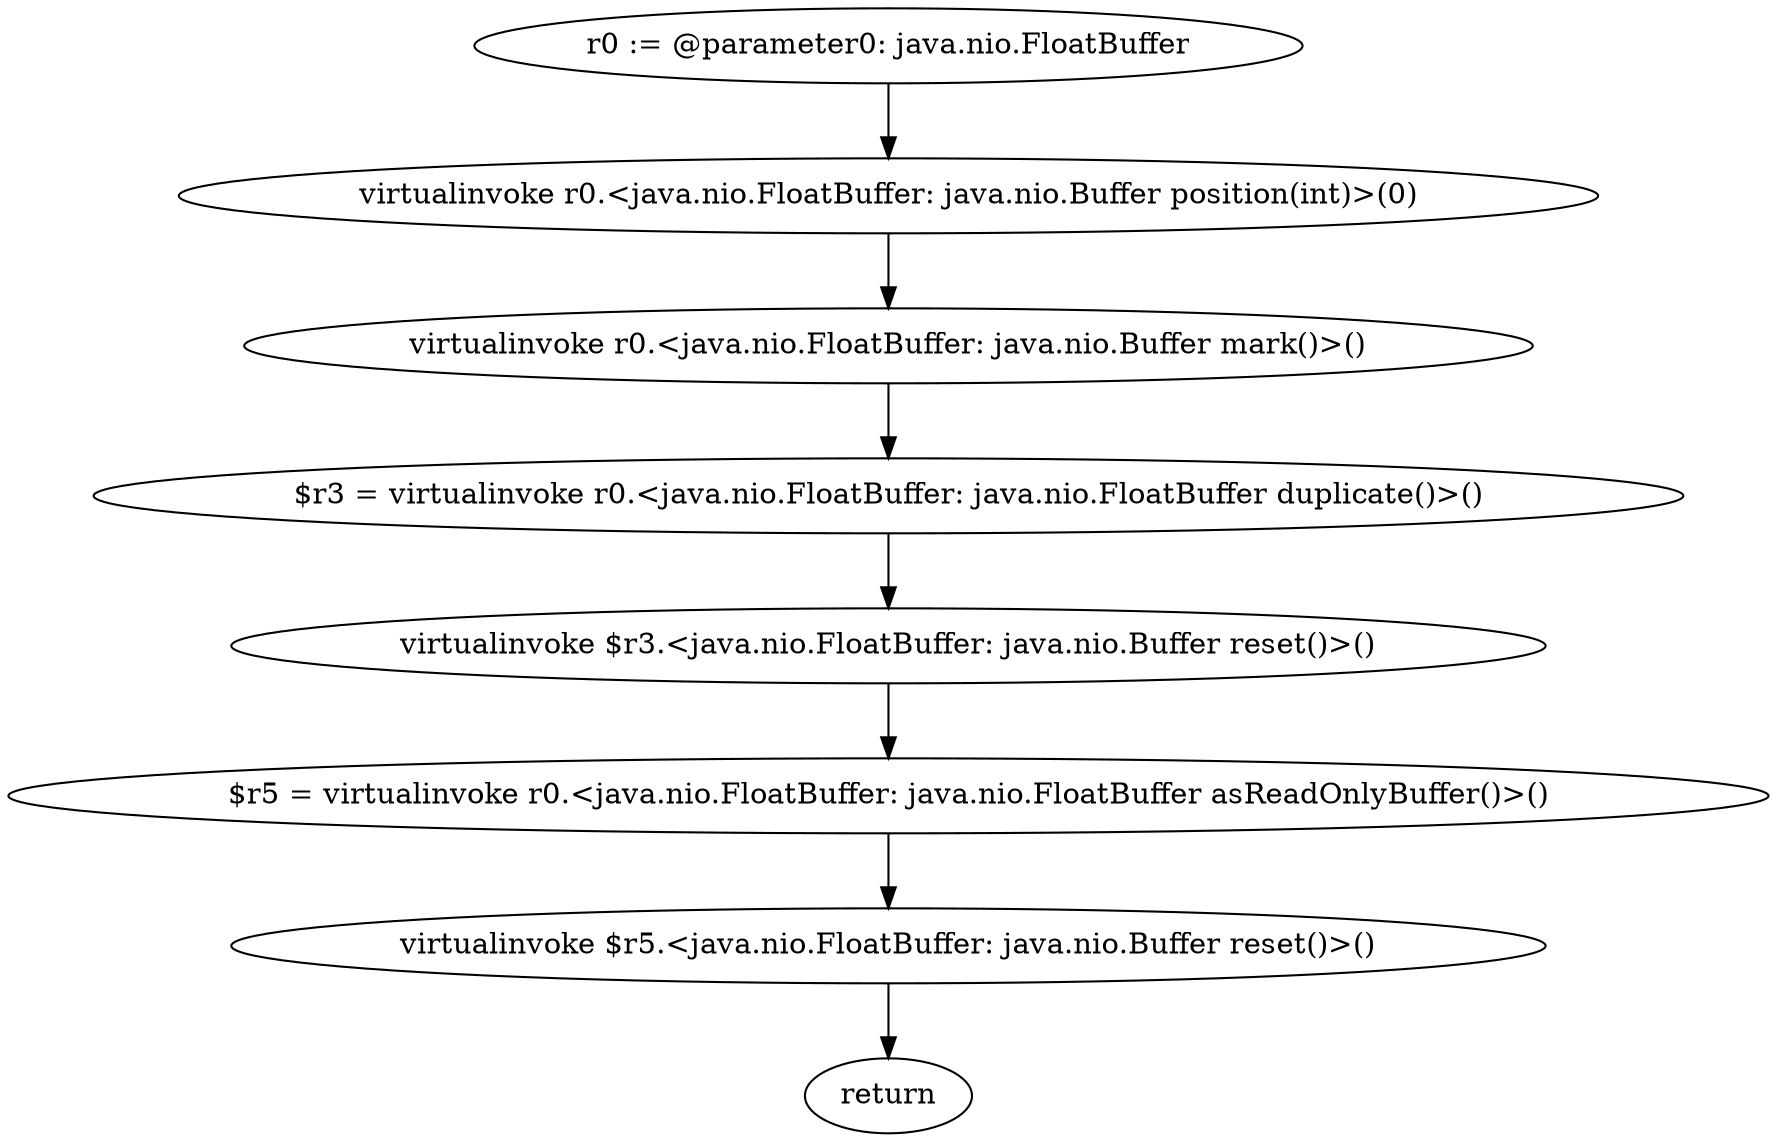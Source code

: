 digraph "unitGraph" {
    "r0 := @parameter0: java.nio.FloatBuffer"
    "virtualinvoke r0.<java.nio.FloatBuffer: java.nio.Buffer position(int)>(0)"
    "virtualinvoke r0.<java.nio.FloatBuffer: java.nio.Buffer mark()>()"
    "$r3 = virtualinvoke r0.<java.nio.FloatBuffer: java.nio.FloatBuffer duplicate()>()"
    "virtualinvoke $r3.<java.nio.FloatBuffer: java.nio.Buffer reset()>()"
    "$r5 = virtualinvoke r0.<java.nio.FloatBuffer: java.nio.FloatBuffer asReadOnlyBuffer()>()"
    "virtualinvoke $r5.<java.nio.FloatBuffer: java.nio.Buffer reset()>()"
    "return"
    "r0 := @parameter0: java.nio.FloatBuffer"->"virtualinvoke r0.<java.nio.FloatBuffer: java.nio.Buffer position(int)>(0)";
    "virtualinvoke r0.<java.nio.FloatBuffer: java.nio.Buffer position(int)>(0)"->"virtualinvoke r0.<java.nio.FloatBuffer: java.nio.Buffer mark()>()";
    "virtualinvoke r0.<java.nio.FloatBuffer: java.nio.Buffer mark()>()"->"$r3 = virtualinvoke r0.<java.nio.FloatBuffer: java.nio.FloatBuffer duplicate()>()";
    "$r3 = virtualinvoke r0.<java.nio.FloatBuffer: java.nio.FloatBuffer duplicate()>()"->"virtualinvoke $r3.<java.nio.FloatBuffer: java.nio.Buffer reset()>()";
    "virtualinvoke $r3.<java.nio.FloatBuffer: java.nio.Buffer reset()>()"->"$r5 = virtualinvoke r0.<java.nio.FloatBuffer: java.nio.FloatBuffer asReadOnlyBuffer()>()";
    "$r5 = virtualinvoke r0.<java.nio.FloatBuffer: java.nio.FloatBuffer asReadOnlyBuffer()>()"->"virtualinvoke $r5.<java.nio.FloatBuffer: java.nio.Buffer reset()>()";
    "virtualinvoke $r5.<java.nio.FloatBuffer: java.nio.Buffer reset()>()"->"return";
}
